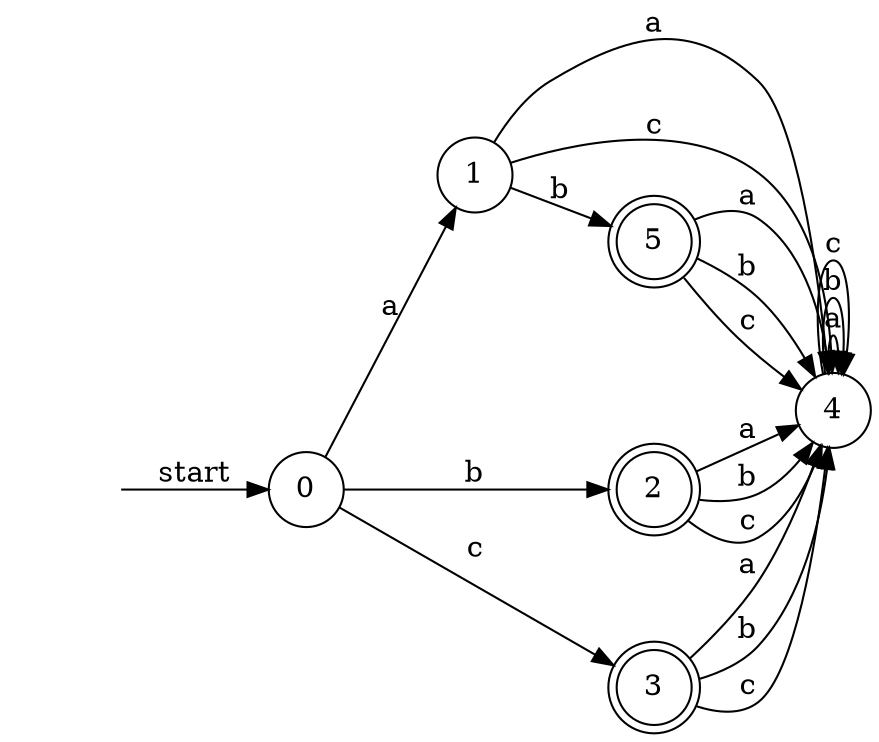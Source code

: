 digraph {
	graph [rankdir=LR]
	node [shape=circle]
	0 [label=<0>]
	0 -> 1 [label=a]
	0 -> 2 [label=b]
	0 -> 3 [label=c]
	1 [label=<1>]
	1 -> 4 [label=a]
	1 -> 5 [label=b]
	1 -> 4 [label=c]
	2 [label=<2> shape=doublecircle]
	2 -> 4 [label=a]
	2 -> 4 [label=b]
	2 -> 4 [label=c]
	3 [label=<3> shape=doublecircle]
	3 -> 4 [label=a]
	3 -> 4 [label=b]
	3 -> 4 [label=c]
	4 [label=<4>]
	4 -> 4 [label=a]
	4 -> 4 [label=b]
	4 -> 4 [label=c]
	5 [label=<5> shape=doublecircle]
	5 -> 4 [label=a]
	5 -> 4 [label=b]
	5 -> 4 [label=c]
	BEGIN [label="" shape=none]
	BEGIN -> 0 [label=start]
}
